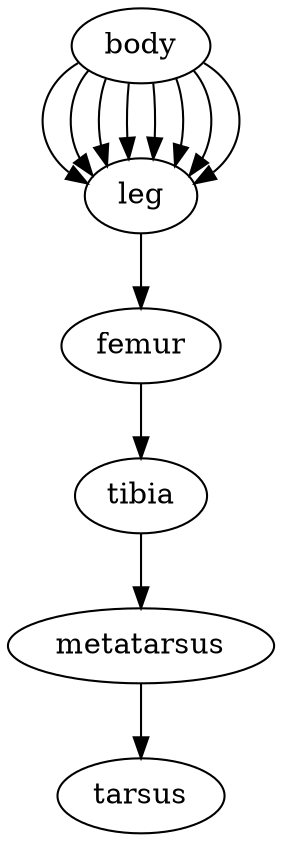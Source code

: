 digraph spider {
  {
    node [link_shape="capsule"];
    body [joint_type="free", length=0.2];
    leg [joint_type="hinge", joint_axis="0 1 0", length=0.1];
    femur [joint_type="fixed", length=0.2];
    tibia [joint_type="hinge", joint_axis="0 0 1", length=0.2];
    metatarsus [joint_type="hinge", joint_axis="0 0 1", length=0.2];
    tarsus [joint_type="fixed", length=0.05];
  }

  // Left legs
  body -> leg [offset=0.05, axis_angle="0 1 0 120"];
  body -> leg [offset=0.35, axis_angle="0 1 0 100"];
  body -> leg [offset=0.65, axis_angle="0 1 0 80"];
  body -> leg [offset=0.95, axis_angle="0 1 0 60"];

  // Right legs
  body -> leg [offset=0.05, axis_angle="0 1 0 -120", mirror=true];
  body -> leg [offset=0.35, axis_angle="0 1 0 -100", mirror=true];
  body -> leg [offset=0.65, axis_angle="0 1 0 -80", mirror=true];
  body -> leg [offset=0.95, axis_angle="0 1 0 -60", mirror=true];

  leg -> femur [axis_angle="0 0 1 -15"];
  femur -> tibia [axis_angle="0 0 1 60"];
  tibia -> metatarsus [axis_angle="0 0 1 60"];
  metatarsus -> tarsus [axis_angle="0 0 1 -45"];
}
